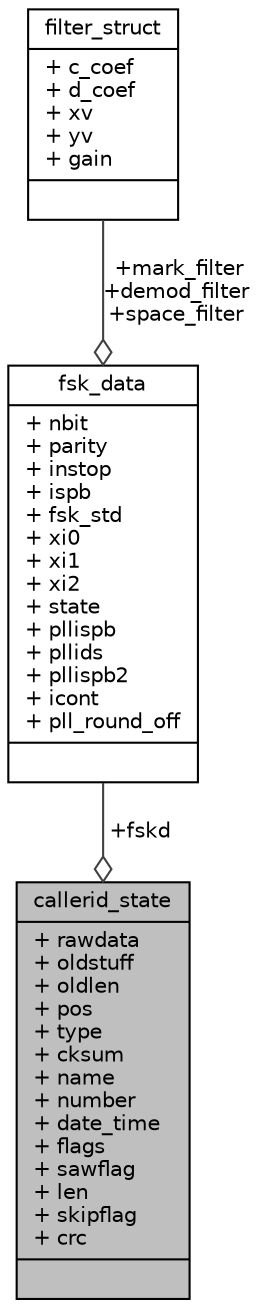 digraph "callerid_state"
{
  edge [fontname="Helvetica",fontsize="10",labelfontname="Helvetica",labelfontsize="10"];
  node [fontname="Helvetica",fontsize="10",shape=record];
  Node1 [label="{callerid_state\n|+ rawdata\l+ oldstuff\l+ oldlen\l+ pos\l+ type\l+ cksum\l+ name\l+ number\l+ date_time\l+ flags\l+ sawflag\l+ len\l+ skipflag\l+ crc\l|}",height=0.2,width=0.4,color="black", fillcolor="grey75", style="filled", fontcolor="black"];
  Node2 -> Node1 [color="grey25",fontsize="10",style="solid",label=" +fskd" ,arrowhead="odiamond",fontname="Helvetica"];
  Node2 [label="{fsk_data\n|+ nbit\l+ parity\l+ instop\l+ ispb\l+ fsk_std\l+ xi0\l+ xi1\l+ xi2\l+ state\l+ pllispb\l+ pllids\l+ pllispb2\l+ icont\l+ pll_round_off\l|}",height=0.2,width=0.4,color="black", fillcolor="white", style="filled",URL="$structfsk__data.html"];
  Node3 -> Node2 [color="grey25",fontsize="10",style="solid",label=" +mark_filter\n+demod_filter\n+space_filter" ,arrowhead="odiamond",fontname="Helvetica"];
  Node3 [label="{filter_struct\n|+ c_coef\l+ d_coef\l+ xv\l+ yv\l+ gain\l|}",height=0.2,width=0.4,color="black", fillcolor="white", style="filled",URL="$structfilter__struct.html",tooltip="new filter structure "];
}
